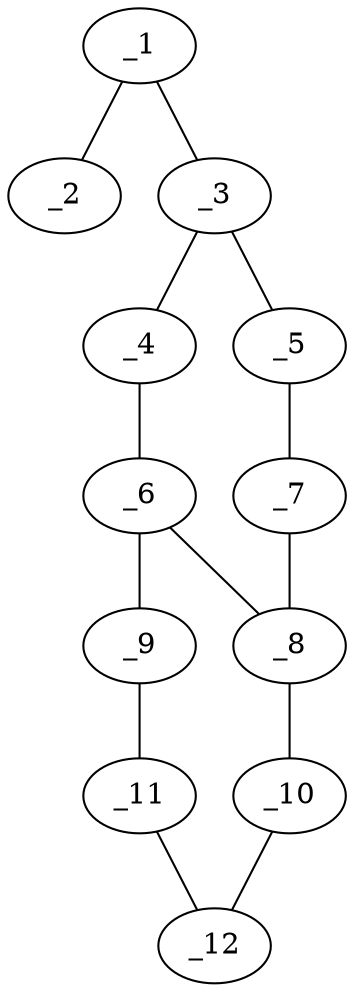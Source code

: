graph molid42443 {
	_1	 [charge=0,
		chem=2,
		symbol="O  ",
		x="2.866",
		y="-1"];
	_2	 [charge=0,
		chem=1,
		symbol="C  ",
		x=2,
		y="-0.5"];
	_1 -- _2	 [valence=1];
	_3	 [charge=0,
		chem=1,
		symbol="C  ",
		x="3.7321",
		y="-0.5"];
	_1 -- _3	 [valence=1];
	_4	 [charge=0,
		chem=1,
		symbol="C  ",
		x="4.5981",
		y="-1"];
	_3 -- _4	 [valence=2];
	_5	 [charge=0,
		chem=4,
		symbol="N  ",
		x="3.7321",
		y="0.5"];
	_3 -- _5	 [valence=1];
	_6	 [charge=0,
		chem=1,
		symbol="C  ",
		x="5.4641",
		y="-0.5"];
	_4 -- _6	 [valence=1];
	_7	 [charge=0,
		chem=4,
		symbol="N  ",
		x="4.5981",
		y=1];
	_5 -- _7	 [valence=2];
	_8	 [charge=0,
		chem=1,
		symbol="C  ",
		x="5.4641",
		y="0.5"];
	_6 -- _8	 [valence=2];
	_9	 [charge=0,
		chem=1,
		symbol="C  ",
		x="6.3301",
		y="-1"];
	_6 -- _9	 [valence=1];
	_7 -- _8	 [valence=1];
	_10	 [charge=0,
		chem=1,
		symbol="C  ",
		x="6.3301",
		y=1];
	_8 -- _10	 [valence=1];
	_11	 [charge=0,
		chem=1,
		symbol="C  ",
		x="7.1962",
		y="-0.5"];
	_9 -- _11	 [valence=1];
	_12	 [charge=0,
		chem=1,
		symbol="C  ",
		x="7.1962",
		y="0.5"];
	_10 -- _12	 [valence=1];
	_11 -- _12	 [valence=1];
}
